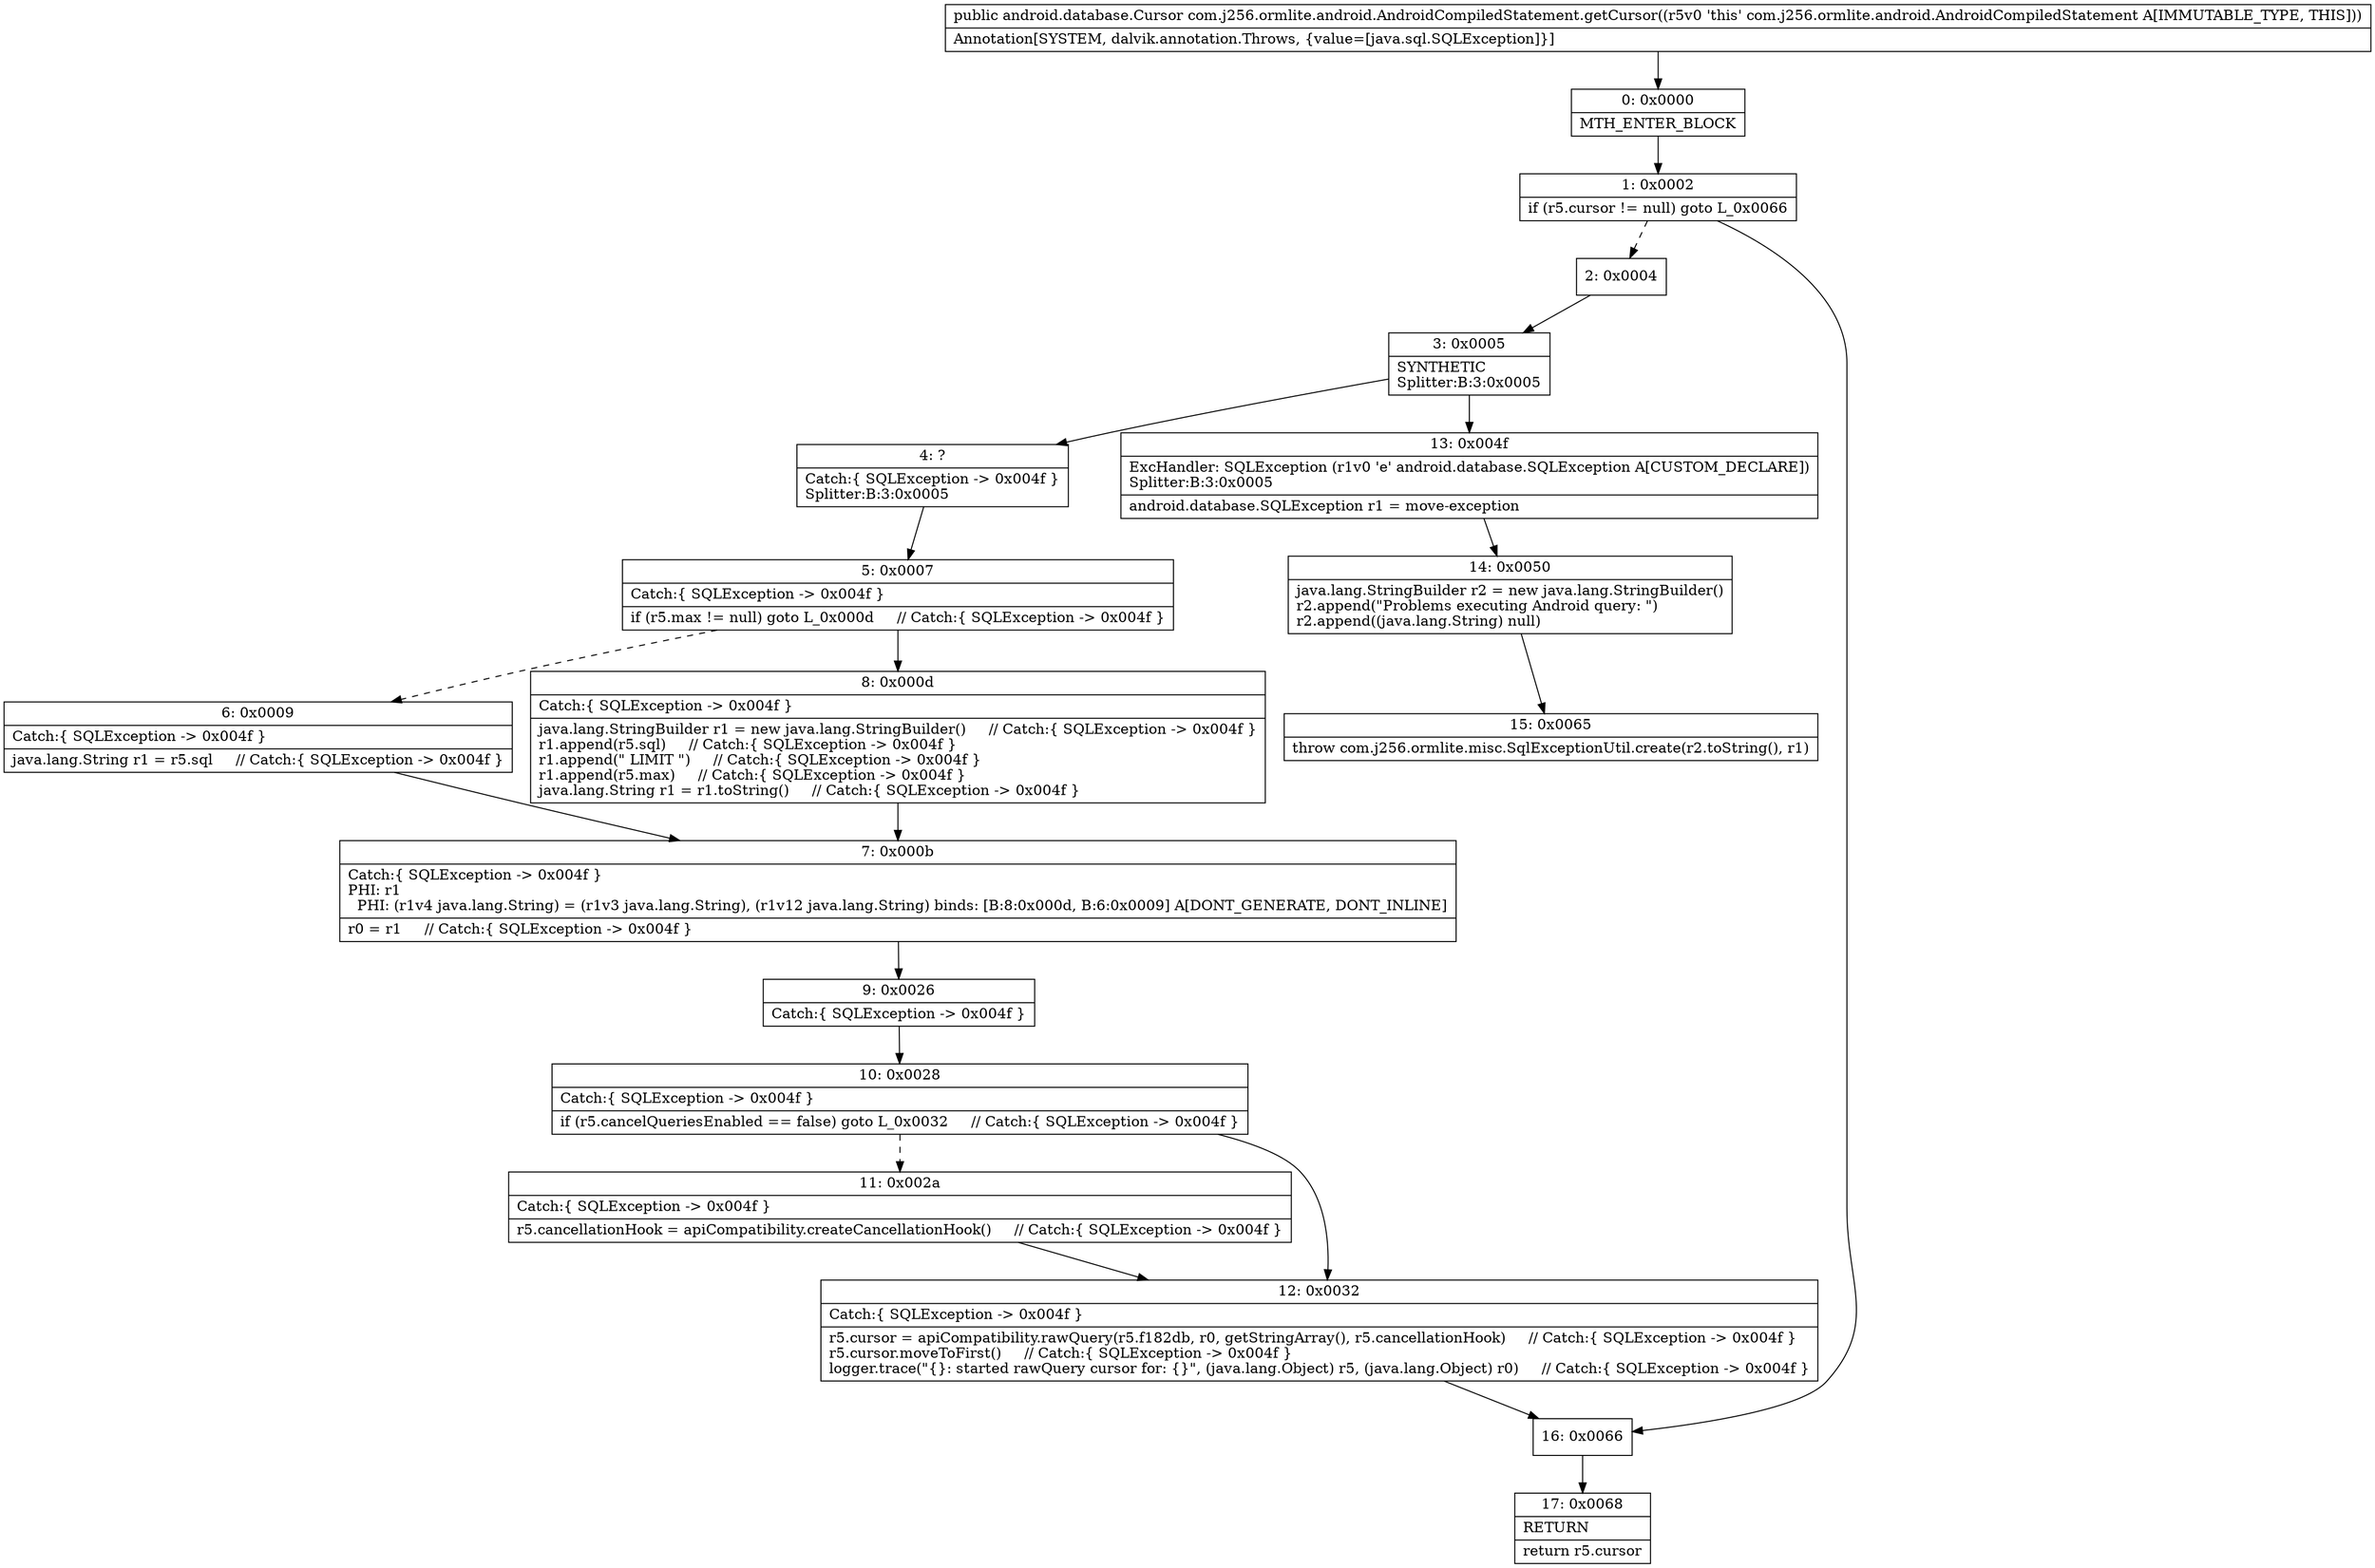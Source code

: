 digraph "CFG forcom.j256.ormlite.android.AndroidCompiledStatement.getCursor()Landroid\/database\/Cursor;" {
Node_0 [shape=record,label="{0\:\ 0x0000|MTH_ENTER_BLOCK\l}"];
Node_1 [shape=record,label="{1\:\ 0x0002|if (r5.cursor != null) goto L_0x0066\l}"];
Node_2 [shape=record,label="{2\:\ 0x0004}"];
Node_3 [shape=record,label="{3\:\ 0x0005|SYNTHETIC\lSplitter:B:3:0x0005\l}"];
Node_4 [shape=record,label="{4\:\ ?|Catch:\{ SQLException \-\> 0x004f \}\lSplitter:B:3:0x0005\l}"];
Node_5 [shape=record,label="{5\:\ 0x0007|Catch:\{ SQLException \-\> 0x004f \}\l|if (r5.max != null) goto L_0x000d     \/\/ Catch:\{ SQLException \-\> 0x004f \}\l}"];
Node_6 [shape=record,label="{6\:\ 0x0009|Catch:\{ SQLException \-\> 0x004f \}\l|java.lang.String r1 = r5.sql     \/\/ Catch:\{ SQLException \-\> 0x004f \}\l}"];
Node_7 [shape=record,label="{7\:\ 0x000b|Catch:\{ SQLException \-\> 0x004f \}\lPHI: r1 \l  PHI: (r1v4 java.lang.String) = (r1v3 java.lang.String), (r1v12 java.lang.String) binds: [B:8:0x000d, B:6:0x0009] A[DONT_GENERATE, DONT_INLINE]\l|r0 = r1     \/\/ Catch:\{ SQLException \-\> 0x004f \}\l}"];
Node_8 [shape=record,label="{8\:\ 0x000d|Catch:\{ SQLException \-\> 0x004f \}\l|java.lang.StringBuilder r1 = new java.lang.StringBuilder()     \/\/ Catch:\{ SQLException \-\> 0x004f \}\lr1.append(r5.sql)     \/\/ Catch:\{ SQLException \-\> 0x004f \}\lr1.append(\" LIMIT \")     \/\/ Catch:\{ SQLException \-\> 0x004f \}\lr1.append(r5.max)     \/\/ Catch:\{ SQLException \-\> 0x004f \}\ljava.lang.String r1 = r1.toString()     \/\/ Catch:\{ SQLException \-\> 0x004f \}\l}"];
Node_9 [shape=record,label="{9\:\ 0x0026|Catch:\{ SQLException \-\> 0x004f \}\l}"];
Node_10 [shape=record,label="{10\:\ 0x0028|Catch:\{ SQLException \-\> 0x004f \}\l|if (r5.cancelQueriesEnabled == false) goto L_0x0032     \/\/ Catch:\{ SQLException \-\> 0x004f \}\l}"];
Node_11 [shape=record,label="{11\:\ 0x002a|Catch:\{ SQLException \-\> 0x004f \}\l|r5.cancellationHook = apiCompatibility.createCancellationHook()     \/\/ Catch:\{ SQLException \-\> 0x004f \}\l}"];
Node_12 [shape=record,label="{12\:\ 0x0032|Catch:\{ SQLException \-\> 0x004f \}\l|r5.cursor = apiCompatibility.rawQuery(r5.f182db, r0, getStringArray(), r5.cancellationHook)     \/\/ Catch:\{ SQLException \-\> 0x004f \}\lr5.cursor.moveToFirst()     \/\/ Catch:\{ SQLException \-\> 0x004f \}\llogger.trace(\"\{\}: started rawQuery cursor for: \{\}\", (java.lang.Object) r5, (java.lang.Object) r0)     \/\/ Catch:\{ SQLException \-\> 0x004f \}\l}"];
Node_13 [shape=record,label="{13\:\ 0x004f|ExcHandler: SQLException (r1v0 'e' android.database.SQLException A[CUSTOM_DECLARE])\lSplitter:B:3:0x0005\l|android.database.SQLException r1 = move\-exception\l}"];
Node_14 [shape=record,label="{14\:\ 0x0050|java.lang.StringBuilder r2 = new java.lang.StringBuilder()\lr2.append(\"Problems executing Android query: \")\lr2.append((java.lang.String) null)\l}"];
Node_15 [shape=record,label="{15\:\ 0x0065|throw com.j256.ormlite.misc.SqlExceptionUtil.create(r2.toString(), r1)\l}"];
Node_16 [shape=record,label="{16\:\ 0x0066}"];
Node_17 [shape=record,label="{17\:\ 0x0068|RETURN\l|return r5.cursor\l}"];
MethodNode[shape=record,label="{public android.database.Cursor com.j256.ormlite.android.AndroidCompiledStatement.getCursor((r5v0 'this' com.j256.ormlite.android.AndroidCompiledStatement A[IMMUTABLE_TYPE, THIS]))  | Annotation[SYSTEM, dalvik.annotation.Throws, \{value=[java.sql.SQLException]\}]\l}"];
MethodNode -> Node_0;
Node_0 -> Node_1;
Node_1 -> Node_2[style=dashed];
Node_1 -> Node_16;
Node_2 -> Node_3;
Node_3 -> Node_4;
Node_3 -> Node_13;
Node_4 -> Node_5;
Node_5 -> Node_6[style=dashed];
Node_5 -> Node_8;
Node_6 -> Node_7;
Node_7 -> Node_9;
Node_8 -> Node_7;
Node_9 -> Node_10;
Node_10 -> Node_11[style=dashed];
Node_10 -> Node_12;
Node_11 -> Node_12;
Node_12 -> Node_16;
Node_13 -> Node_14;
Node_14 -> Node_15;
Node_16 -> Node_17;
}

